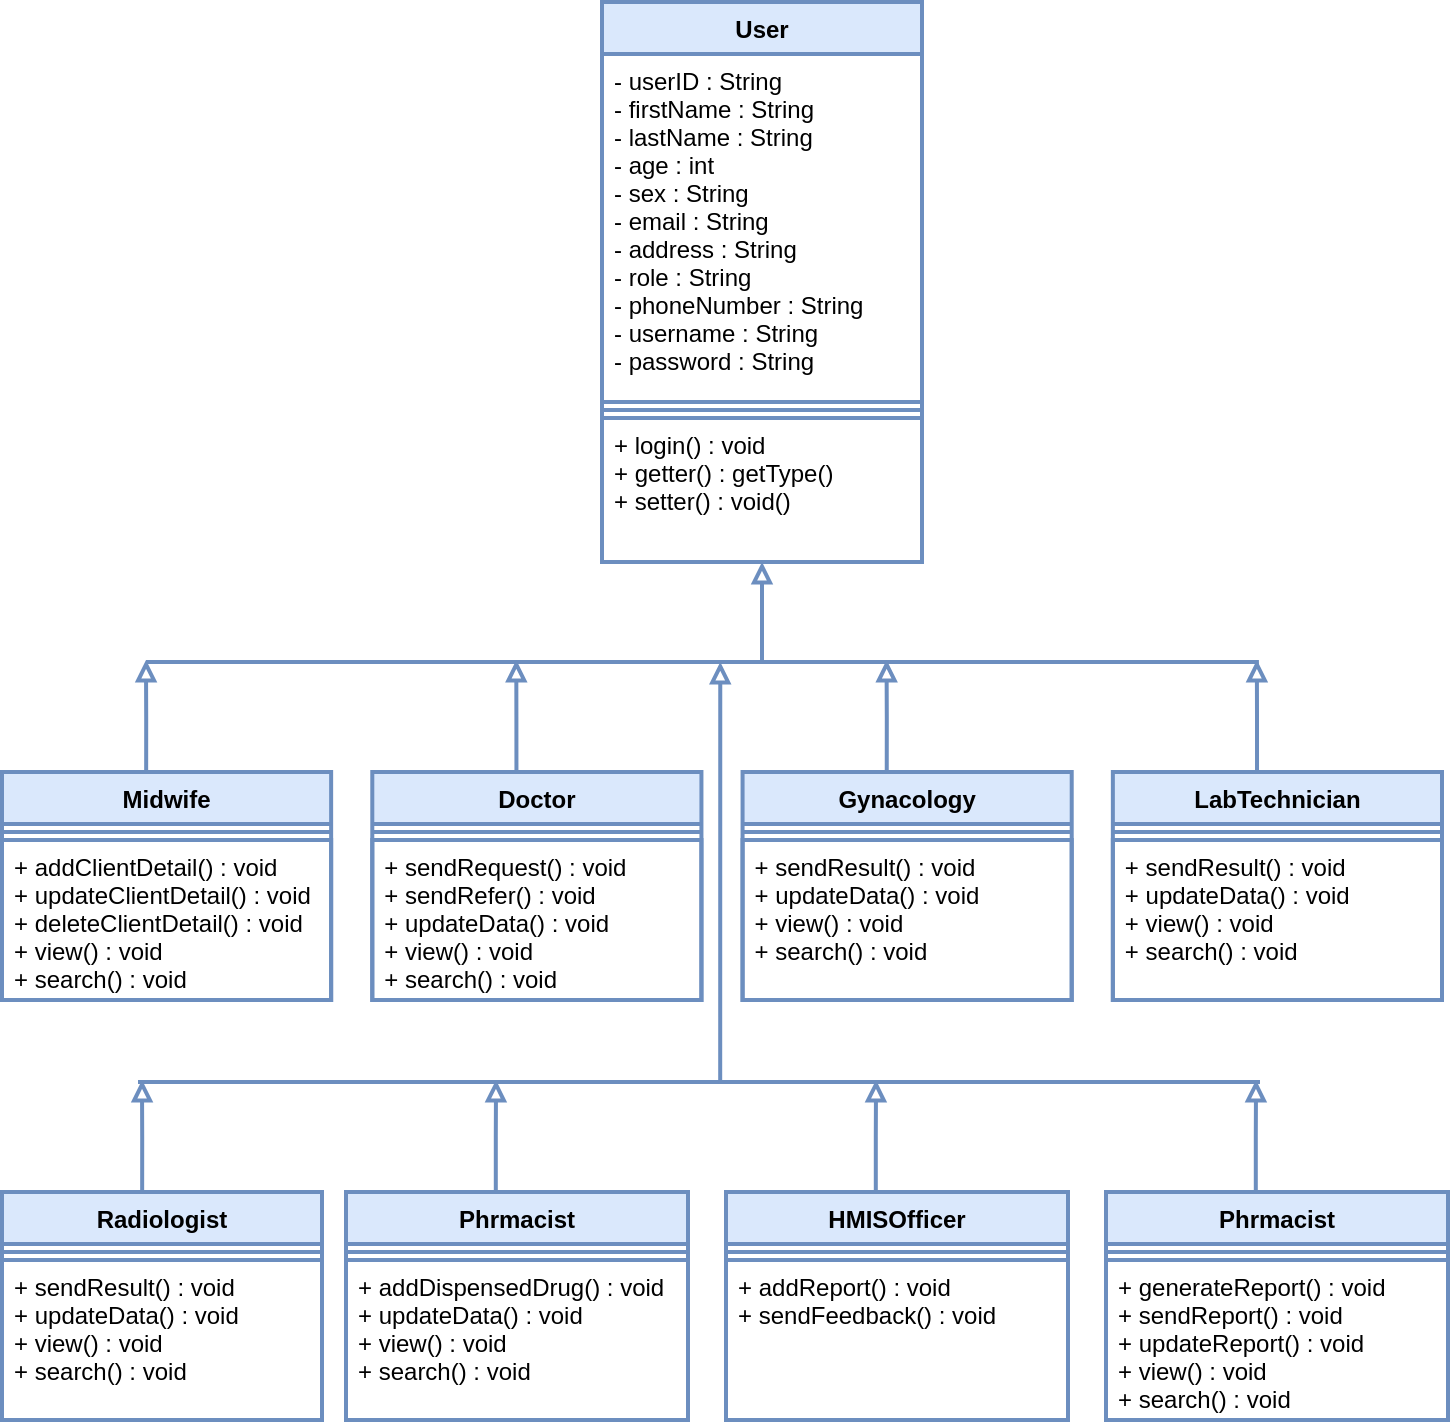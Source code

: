 <mxfile version="18.0.1" type="github">
  <diagram id="C5RBs43oDa-KdzZeNtuy" name="Page-1">
    <mxGraphModel dx="1085" dy="550" grid="0" gridSize="10" guides="1" tooltips="1" connect="1" arrows="1" fold="1" page="1" pageScale="1" pageWidth="827" pageHeight="1169" math="0" shadow="0">
      <root>
        <mxCell id="WIyWlLk6GJQsqaUBKTNV-0" />
        <mxCell id="WIyWlLk6GJQsqaUBKTNV-1" parent="WIyWlLk6GJQsqaUBKTNV-0" />
        <mxCell id="coV18CZ96dicYKJdgp45-4" value="User" style="swimlane;fontStyle=1;align=center;verticalAlign=top;childLayout=stackLayout;horizontal=1;startSize=26;horizontalStack=0;resizeParent=1;resizeParentMax=0;resizeLast=0;collapsible=1;marginBottom=0;strokeWidth=2;spacingTop=0;fontSize=12;strokeColor=#6c8ebf;fillColor=#dae8fc;" vertex="1" parent="WIyWlLk6GJQsqaUBKTNV-1">
          <mxGeometry x="340" y="225" width="160" height="280" as="geometry" />
        </mxCell>
        <mxCell id="coV18CZ96dicYKJdgp45-5" value="- userID : String&#xa;- firstName : String&#xa;- lastName : String&#xa;- age : int&#xa;- sex : String&#xa;- email : String&#xa;- address : String&#xa;- role : String&#xa;- phoneNumber : String&#xa;- username : String&#xa;- password : String" style="text;strokeColor=#6C8EBF;fillColor=none;align=left;verticalAlign=top;spacingLeft=4;spacingRight=4;overflow=hidden;rotatable=0;points=[[0,0.5],[1,0.5]];portConstraint=eastwest;strokeWidth=2;spacingTop=0;fontSize=12;" vertex="1" parent="coV18CZ96dicYKJdgp45-4">
          <mxGeometry y="26" width="160" height="174" as="geometry" />
        </mxCell>
        <mxCell id="coV18CZ96dicYKJdgp45-6" value="" style="line;strokeWidth=2;fillColor=none;align=left;verticalAlign=middle;spacingTop=0;spacingLeft=3;spacingRight=3;rotatable=0;labelPosition=right;points=[];portConstraint=eastwest;fontSize=12;strokeColor=#6C8EBF;" vertex="1" parent="coV18CZ96dicYKJdgp45-4">
          <mxGeometry y="200" width="160" height="8" as="geometry" />
        </mxCell>
        <mxCell id="coV18CZ96dicYKJdgp45-7" value="+ login() : void&#xa;+ getter() : getType()&#xa;+ setter() : void()&#xa;" style="text;strokeColor=#6C8EBF;fillColor=none;align=left;verticalAlign=top;spacingLeft=4;spacingRight=4;overflow=hidden;rotatable=0;points=[[0,0.5],[1,0.5]];portConstraint=eastwest;strokeWidth=2;spacingTop=0;fontSize=12;" vertex="1" parent="coV18CZ96dicYKJdgp45-4">
          <mxGeometry y="208" width="160" height="72" as="geometry" />
        </mxCell>
        <mxCell id="coV18CZ96dicYKJdgp45-27" style="edgeStyle=orthogonalEdgeStyle;rounded=0;orthogonalLoop=1;jettySize=auto;html=1;endArrow=block;endFill=0;strokeWidth=2;spacingTop=0;fontSize=12;strokeColor=#6C8EBF;" edge="1" parent="WIyWlLk6GJQsqaUBKTNV-1">
          <mxGeometry relative="1" as="geometry">
            <mxPoint x="422" y="555" as="sourcePoint" />
            <mxPoint x="420" y="505" as="targetPoint" />
            <Array as="points">
              <mxPoint x="422" y="555" />
            </Array>
          </mxGeometry>
        </mxCell>
        <mxCell id="coV18CZ96dicYKJdgp45-47" value="" style="group;strokeColor=none;" vertex="1" connectable="0" parent="WIyWlLk6GJQsqaUBKTNV-1">
          <mxGeometry x="40" y="551" width="720" height="173" as="geometry" />
        </mxCell>
        <mxCell id="coV18CZ96dicYKJdgp45-13" style="edgeStyle=orthogonalEdgeStyle;rounded=0;orthogonalLoop=1;jettySize=auto;html=1;endArrow=block;endFill=0;exitX=0.438;exitY=0.018;exitDx=0;exitDy=0;exitPerimeter=0;strokeWidth=2;spacingTop=0;fontSize=12;strokeColor=#6C8EBF;" edge="1" parent="coV18CZ96dicYKJdgp45-47" source="coV18CZ96dicYKJdgp45-9">
          <mxGeometry relative="1" as="geometry">
            <mxPoint x="72" y="54" as="sourcePoint" />
            <mxPoint x="72" y="3" as="targetPoint" />
            <Array as="points" />
          </mxGeometry>
        </mxCell>
        <mxCell id="coV18CZ96dicYKJdgp45-9" value="Midwife" style="swimlane;fontStyle=1;align=center;verticalAlign=top;childLayout=stackLayout;horizontal=1;startSize=26;horizontalStack=0;resizeParent=1;resizeParentMax=0;resizeLast=0;collapsible=1;marginBottom=0;strokeWidth=2;spacingTop=0;fontSize=12;strokeColor=#6c8ebf;fillColor=#dae8fc;" vertex="1" parent="coV18CZ96dicYKJdgp45-47">
          <mxGeometry y="59" width="164.571" height="114" as="geometry" />
        </mxCell>
        <mxCell id="coV18CZ96dicYKJdgp45-11" value="" style="line;strokeWidth=2;fillColor=none;align=left;verticalAlign=middle;spacingTop=0;spacingLeft=3;spacingRight=3;rotatable=0;labelPosition=right;points=[];portConstraint=eastwest;fontSize=12;strokeColor=#6C8EBF;" vertex="1" parent="coV18CZ96dicYKJdgp45-9">
          <mxGeometry y="26" width="164.571" height="8" as="geometry" />
        </mxCell>
        <mxCell id="coV18CZ96dicYKJdgp45-12" value="+ addClientDetail() : void&#xa;+ updateClientDetail() : void&#xa;+ deleteClientDetail() : void&#xa;+ view() : void&#xa;+ search() : void&#xa;" style="text;strokeColor=#6C8EBF;fillColor=none;align=left;verticalAlign=top;spacingLeft=4;spacingRight=4;overflow=hidden;rotatable=0;points=[[0,0.5],[1,0.5]];portConstraint=eastwest;strokeWidth=2;spacingTop=0;fontSize=12;" vertex="1" parent="coV18CZ96dicYKJdgp45-9">
          <mxGeometry y="34" width="164.571" height="80" as="geometry" />
        </mxCell>
        <mxCell id="coV18CZ96dicYKJdgp45-14" value="" style="line;strokeWidth=2;fillColor=none;align=left;verticalAlign=middle;spacingTop=0;spacingLeft=3;spacingRight=3;rotatable=0;labelPosition=right;points=[];portConstraint=eastwest;fontSize=12;strokeColor=#6C8EBF;" vertex="1" parent="coV18CZ96dicYKJdgp45-47">
          <mxGeometry x="72" width="556.457" height="8" as="geometry" />
        </mxCell>
        <mxCell id="coV18CZ96dicYKJdgp45-15" style="edgeStyle=orthogonalEdgeStyle;rounded=0;orthogonalLoop=1;jettySize=auto;html=1;endArrow=block;endFill=0;exitX=0.438;exitY=0.018;exitDx=0;exitDy=0;exitPerimeter=0;strokeWidth=2;spacingTop=0;fontSize=12;strokeColor=#6C8EBF;" edge="1" parent="coV18CZ96dicYKJdgp45-47" source="coV18CZ96dicYKJdgp45-16">
          <mxGeometry relative="1" as="geometry">
            <mxPoint x="257.143" y="54" as="sourcePoint" />
            <mxPoint x="257.143" y="3" as="targetPoint" />
            <Array as="points" />
          </mxGeometry>
        </mxCell>
        <mxCell id="coV18CZ96dicYKJdgp45-16" value="Doctor" style="swimlane;fontStyle=1;align=center;verticalAlign=top;childLayout=stackLayout;horizontal=1;startSize=26;horizontalStack=0;resizeParent=1;resizeParentMax=0;resizeLast=0;collapsible=1;marginBottom=0;strokeWidth=2;spacingTop=0;fontSize=12;strokeColor=#6c8ebf;fillColor=#dae8fc;" vertex="1" parent="coV18CZ96dicYKJdgp45-47">
          <mxGeometry x="185.143" y="59" width="164.571" height="114" as="geometry" />
        </mxCell>
        <mxCell id="coV18CZ96dicYKJdgp45-17" value="" style="line;strokeWidth=2;fillColor=none;align=left;verticalAlign=middle;spacingTop=0;spacingLeft=3;spacingRight=3;rotatable=0;labelPosition=right;points=[];portConstraint=eastwest;fontSize=12;strokeColor=#6C8EBF;" vertex="1" parent="coV18CZ96dicYKJdgp45-16">
          <mxGeometry y="26" width="164.571" height="8" as="geometry" />
        </mxCell>
        <mxCell id="coV18CZ96dicYKJdgp45-18" value="+ sendRequest() : void&#xa;+ sendRefer() : void&#xa;+ updateData() : void&#xa;+ view() : void&#xa;+ search() : void&#xa;" style="text;strokeColor=#6C8EBF;fillColor=none;align=left;verticalAlign=top;spacingLeft=4;spacingRight=4;overflow=hidden;rotatable=0;points=[[0,0.5],[1,0.5]];portConstraint=eastwest;strokeWidth=2;spacingTop=0;fontSize=12;" vertex="1" parent="coV18CZ96dicYKJdgp45-16">
          <mxGeometry y="34" width="164.571" height="80" as="geometry" />
        </mxCell>
        <mxCell id="coV18CZ96dicYKJdgp45-19" style="edgeStyle=orthogonalEdgeStyle;rounded=0;orthogonalLoop=1;jettySize=auto;html=1;endArrow=block;endFill=0;exitX=0.438;exitY=0.018;exitDx=0;exitDy=0;exitPerimeter=0;strokeWidth=2;spacingTop=0;fontSize=12;strokeColor=#6C8EBF;" edge="1" parent="coV18CZ96dicYKJdgp45-47" source="coV18CZ96dicYKJdgp45-20">
          <mxGeometry relative="1" as="geometry">
            <mxPoint x="442.286" y="54" as="sourcePoint" />
            <mxPoint x="442.286" y="3" as="targetPoint" />
            <Array as="points" />
          </mxGeometry>
        </mxCell>
        <mxCell id="coV18CZ96dicYKJdgp45-20" value="Gynacology" style="swimlane;fontStyle=1;align=center;verticalAlign=top;childLayout=stackLayout;horizontal=1;startSize=26;horizontalStack=0;resizeParent=1;resizeParentMax=0;resizeLast=0;collapsible=1;marginBottom=0;strokeWidth=2;spacingTop=0;fontSize=12;strokeColor=#6c8ebf;fillColor=#dae8fc;" vertex="1" parent="coV18CZ96dicYKJdgp45-47">
          <mxGeometry x="370.286" y="59" width="164.571" height="114" as="geometry" />
        </mxCell>
        <mxCell id="coV18CZ96dicYKJdgp45-21" value="" style="line;strokeWidth=2;fillColor=none;align=left;verticalAlign=middle;spacingTop=0;spacingLeft=3;spacingRight=3;rotatable=0;labelPosition=right;points=[];portConstraint=eastwest;fontSize=12;strokeColor=#6C8EBF;" vertex="1" parent="coV18CZ96dicYKJdgp45-20">
          <mxGeometry y="26" width="164.571" height="8" as="geometry" />
        </mxCell>
        <mxCell id="coV18CZ96dicYKJdgp45-22" value="+ sendResult() : void&#xa;+ updateData() : void&#xa;+ view() : void&#xa;+ search() : void" style="text;strokeColor=#6C8EBF;fillColor=none;align=left;verticalAlign=top;spacingLeft=4;spacingRight=4;overflow=hidden;rotatable=0;points=[[0,0.5],[1,0.5]];portConstraint=eastwest;strokeWidth=2;spacingTop=0;fontSize=12;" vertex="1" parent="coV18CZ96dicYKJdgp45-20">
          <mxGeometry y="34" width="164.571" height="80" as="geometry" />
        </mxCell>
        <mxCell id="coV18CZ96dicYKJdgp45-23" style="edgeStyle=orthogonalEdgeStyle;rounded=0;orthogonalLoop=1;jettySize=auto;html=1;endArrow=block;endFill=0;exitX=0.438;exitY=0.018;exitDx=0;exitDy=0;exitPerimeter=0;strokeWidth=2;spacingTop=0;fontSize=12;strokeColor=#6C8EBF;" edge="1" parent="coV18CZ96dicYKJdgp45-47" source="coV18CZ96dicYKJdgp45-24">
          <mxGeometry relative="1" as="geometry">
            <mxPoint x="627.429" y="54" as="sourcePoint" />
            <mxPoint x="627.429" y="3" as="targetPoint" />
            <Array as="points" />
          </mxGeometry>
        </mxCell>
        <mxCell id="coV18CZ96dicYKJdgp45-24" value="LabTechnician" style="swimlane;fontStyle=1;align=center;verticalAlign=top;childLayout=stackLayout;horizontal=1;startSize=26;horizontalStack=0;resizeParent=1;resizeParentMax=0;resizeLast=0;collapsible=1;marginBottom=0;strokeWidth=2;spacingTop=0;fontSize=12;strokeColor=#6c8ebf;fillColor=#dae8fc;" vertex="1" parent="coV18CZ96dicYKJdgp45-47">
          <mxGeometry x="555.429" y="59" width="164.571" height="114" as="geometry" />
        </mxCell>
        <mxCell id="coV18CZ96dicYKJdgp45-25" value="" style="line;strokeWidth=2;fillColor=none;align=left;verticalAlign=middle;spacingTop=0;spacingLeft=3;spacingRight=3;rotatable=0;labelPosition=right;points=[];portConstraint=eastwest;fontSize=12;strokeColor=#6C8EBF;" vertex="1" parent="coV18CZ96dicYKJdgp45-24">
          <mxGeometry y="26" width="164.571" height="8" as="geometry" />
        </mxCell>
        <mxCell id="coV18CZ96dicYKJdgp45-26" value="+ sendResult() : void&#xa;+ updateData() : void&#xa;+ view() : void&#xa;+ search() : void" style="text;strokeColor=#6C8EBF;fillColor=none;align=left;verticalAlign=top;spacingLeft=4;spacingRight=4;overflow=hidden;rotatable=0;points=[[0,0.5],[1,0.5]];portConstraint=eastwest;strokeWidth=2;spacingTop=0;fontSize=12;" vertex="1" parent="coV18CZ96dicYKJdgp45-24">
          <mxGeometry y="34" width="164.571" height="80" as="geometry" />
        </mxCell>
        <mxCell id="coV18CZ96dicYKJdgp45-48" value="" style="group;strokeColor=none;" vertex="1" connectable="0" parent="WIyWlLk6GJQsqaUBKTNV-1">
          <mxGeometry x="40" y="761" width="723" height="173" as="geometry" />
        </mxCell>
        <mxCell id="coV18CZ96dicYKJdgp45-28" style="edgeStyle=orthogonalEdgeStyle;rounded=0;orthogonalLoop=1;jettySize=auto;html=1;endArrow=block;endFill=0;exitX=0.438;exitY=0.018;exitDx=0;exitDy=0;exitPerimeter=0;strokeWidth=2;spacingTop=0;fontSize=12;strokeColor=#6C8EBF;" edge="1" parent="coV18CZ96dicYKJdgp45-48" source="coV18CZ96dicYKJdgp45-29">
          <mxGeometry relative="1" as="geometry">
            <mxPoint x="70" y="54" as="sourcePoint" />
            <mxPoint x="70" y="3" as="targetPoint" />
            <Array as="points" />
          </mxGeometry>
        </mxCell>
        <mxCell id="coV18CZ96dicYKJdgp45-29" value="Radiologist" style="swimlane;fontStyle=1;align=center;verticalAlign=top;childLayout=stackLayout;horizontal=1;startSize=26;horizontalStack=0;resizeParent=1;resizeParentMax=0;resizeLast=0;collapsible=1;marginBottom=0;strokeWidth=2;spacingTop=0;fontSize=12;strokeColor=#6c8ebf;fillColor=#dae8fc;" vertex="1" parent="coV18CZ96dicYKJdgp45-48">
          <mxGeometry y="59" width="160" height="114" as="geometry" />
        </mxCell>
        <mxCell id="coV18CZ96dicYKJdgp45-30" value="" style="line;strokeWidth=2;fillColor=none;align=left;verticalAlign=middle;spacingTop=0;spacingLeft=3;spacingRight=3;rotatable=0;labelPosition=right;points=[];portConstraint=eastwest;fontSize=12;strokeColor=#6C8EBF;" vertex="1" parent="coV18CZ96dicYKJdgp45-29">
          <mxGeometry y="26" width="160" height="8" as="geometry" />
        </mxCell>
        <mxCell id="coV18CZ96dicYKJdgp45-31" value="+ sendResult() : void&#xa;+ updateData() : void&#xa;+ view() : void&#xa;+ search() : void" style="text;strokeColor=#6C8EBF;fillColor=none;align=left;verticalAlign=top;spacingLeft=4;spacingRight=4;overflow=hidden;rotatable=0;points=[[0,0.5],[1,0.5]];portConstraint=eastwest;strokeWidth=2;spacingTop=0;fontSize=12;" vertex="1" parent="coV18CZ96dicYKJdgp45-29">
          <mxGeometry y="34" width="160" height="80" as="geometry" />
        </mxCell>
        <mxCell id="coV18CZ96dicYKJdgp45-34" style="edgeStyle=orthogonalEdgeStyle;rounded=0;orthogonalLoop=1;jettySize=auto;html=1;endArrow=block;endFill=0;exitX=0.438;exitY=0.018;exitDx=0;exitDy=0;exitPerimeter=0;strokeWidth=2;spacingTop=0;fontSize=12;strokeColor=#6C8EBF;" edge="1" parent="coV18CZ96dicYKJdgp45-48" source="coV18CZ96dicYKJdgp45-35">
          <mxGeometry relative="1" as="geometry">
            <mxPoint x="247" y="54" as="sourcePoint" />
            <mxPoint x="247" y="3" as="targetPoint" />
            <Array as="points" />
          </mxGeometry>
        </mxCell>
        <mxCell id="coV18CZ96dicYKJdgp45-35" value="Phrmacist" style="swimlane;fontStyle=1;align=center;verticalAlign=top;childLayout=stackLayout;horizontal=1;startSize=26;horizontalStack=0;resizeParent=1;resizeParentMax=0;resizeLast=0;collapsible=1;marginBottom=0;strokeWidth=2;spacingTop=0;fontSize=12;strokeColor=#6c8ebf;fillColor=#dae8fc;" vertex="1" parent="coV18CZ96dicYKJdgp45-48">
          <mxGeometry x="172" y="59" width="171" height="114" as="geometry" />
        </mxCell>
        <mxCell id="coV18CZ96dicYKJdgp45-36" value="" style="line;strokeWidth=2;fillColor=none;align=left;verticalAlign=middle;spacingTop=0;spacingLeft=3;spacingRight=3;rotatable=0;labelPosition=right;points=[];portConstraint=eastwest;fontSize=12;strokeColor=#6C8EBF;" vertex="1" parent="coV18CZ96dicYKJdgp45-35">
          <mxGeometry y="26" width="171" height="8" as="geometry" />
        </mxCell>
        <mxCell id="coV18CZ96dicYKJdgp45-37" value="+ addDispensedDrug() : void&#xa;+ updateData() : void&#xa;+ view() : void&#xa;+ search() : void&#xa;" style="text;strokeColor=#6C8EBF;fillColor=none;align=left;verticalAlign=top;spacingLeft=4;spacingRight=4;overflow=hidden;rotatable=0;points=[[0,0.5],[1,0.5]];portConstraint=eastwest;strokeWidth=2;spacingTop=0;fontSize=12;" vertex="1" parent="coV18CZ96dicYKJdgp45-35">
          <mxGeometry y="34" width="171" height="80" as="geometry" />
        </mxCell>
        <mxCell id="coV18CZ96dicYKJdgp45-38" style="edgeStyle=orthogonalEdgeStyle;rounded=0;orthogonalLoop=1;jettySize=auto;html=1;endArrow=block;endFill=0;exitX=0.438;exitY=0.018;exitDx=0;exitDy=0;exitPerimeter=0;strokeWidth=2;spacingTop=0;fontSize=12;strokeColor=#6C8EBF;" edge="1" parent="coV18CZ96dicYKJdgp45-48" source="coV18CZ96dicYKJdgp45-39">
          <mxGeometry relative="1" as="geometry">
            <mxPoint x="437" y="54" as="sourcePoint" />
            <mxPoint x="437" y="3" as="targetPoint" />
            <Array as="points" />
          </mxGeometry>
        </mxCell>
        <mxCell id="coV18CZ96dicYKJdgp45-39" value="HMISOfficer" style="swimlane;fontStyle=1;align=center;verticalAlign=top;childLayout=stackLayout;horizontal=1;startSize=26;horizontalStack=0;resizeParent=1;resizeParentMax=0;resizeLast=0;collapsible=1;marginBottom=0;strokeWidth=2;spacingTop=0;fontSize=12;strokeColor=#6c8ebf;fillColor=#dae8fc;" vertex="1" parent="coV18CZ96dicYKJdgp45-48">
          <mxGeometry x="362" y="59" width="171" height="114" as="geometry" />
        </mxCell>
        <mxCell id="coV18CZ96dicYKJdgp45-40" value="" style="line;strokeWidth=2;fillColor=none;align=left;verticalAlign=middle;spacingTop=0;spacingLeft=3;spacingRight=3;rotatable=0;labelPosition=right;points=[];portConstraint=eastwest;fontSize=12;strokeColor=#6C8EBF;" vertex="1" parent="coV18CZ96dicYKJdgp45-39">
          <mxGeometry y="26" width="171" height="8" as="geometry" />
        </mxCell>
        <mxCell id="coV18CZ96dicYKJdgp45-41" value="+ addReport() : void&#xa;+ sendFeedback() : void" style="text;strokeColor=#6C8EBF;fillColor=none;align=left;verticalAlign=top;spacingLeft=4;spacingRight=4;overflow=hidden;rotatable=0;points=[[0,0.5],[1,0.5]];portConstraint=eastwest;strokeWidth=2;spacingTop=0;fontSize=12;" vertex="1" parent="coV18CZ96dicYKJdgp45-39">
          <mxGeometry y="34" width="171" height="80" as="geometry" />
        </mxCell>
        <mxCell id="coV18CZ96dicYKJdgp45-42" style="edgeStyle=orthogonalEdgeStyle;rounded=0;orthogonalLoop=1;jettySize=auto;html=1;endArrow=block;endFill=0;exitX=0.438;exitY=0.018;exitDx=0;exitDy=0;exitPerimeter=0;strokeWidth=2;spacingTop=0;fontSize=12;strokeColor=#6C8EBF;" edge="1" parent="coV18CZ96dicYKJdgp45-48" source="coV18CZ96dicYKJdgp45-43">
          <mxGeometry relative="1" as="geometry">
            <mxPoint x="627" y="54" as="sourcePoint" />
            <mxPoint x="627" y="3" as="targetPoint" />
            <Array as="points" />
          </mxGeometry>
        </mxCell>
        <mxCell id="coV18CZ96dicYKJdgp45-43" value="Phrmacist" style="swimlane;fontStyle=1;align=center;verticalAlign=top;childLayout=stackLayout;horizontal=1;startSize=26;horizontalStack=0;resizeParent=1;resizeParentMax=0;resizeLast=0;collapsible=1;marginBottom=0;strokeWidth=2;spacingTop=0;fontSize=12;strokeColor=#6c8ebf;fillColor=#dae8fc;" vertex="1" parent="coV18CZ96dicYKJdgp45-48">
          <mxGeometry x="552" y="59" width="171" height="114" as="geometry" />
        </mxCell>
        <mxCell id="coV18CZ96dicYKJdgp45-44" value="" style="line;strokeWidth=2;fillColor=none;align=left;verticalAlign=middle;spacingTop=0;spacingLeft=3;spacingRight=3;rotatable=0;labelPosition=right;points=[];portConstraint=eastwest;fontSize=12;strokeColor=#6C8EBF;" vertex="1" parent="coV18CZ96dicYKJdgp45-43">
          <mxGeometry y="26" width="171" height="8" as="geometry" />
        </mxCell>
        <mxCell id="coV18CZ96dicYKJdgp45-45" value="+ generateReport() : void&#xa;+ sendReport() : void&#xa;+ updateReport() : void&#xa;+ view() : void&#xa;+ search() : void&#xa;" style="text;strokeColor=#6C8EBF;fillColor=none;align=left;verticalAlign=top;spacingLeft=4;spacingRight=4;overflow=hidden;rotatable=0;points=[[0,0.5],[1,0.5]];portConstraint=eastwest;strokeWidth=2;spacingTop=0;fontSize=12;" vertex="1" parent="coV18CZ96dicYKJdgp45-43">
          <mxGeometry y="34" width="171" height="80" as="geometry" />
        </mxCell>
        <mxCell id="coV18CZ96dicYKJdgp45-46" value="" style="line;strokeWidth=2;fillColor=none;align=left;verticalAlign=middle;spacingTop=0;spacingLeft=3;spacingRight=3;rotatable=0;labelPosition=right;points=[];portConstraint=eastwest;fontSize=12;strokeColor=#6C8EBF;" vertex="1" parent="coV18CZ96dicYKJdgp45-48">
          <mxGeometry x="68" width="561" height="8" as="geometry" />
        </mxCell>
        <mxCell id="coV18CZ96dicYKJdgp45-49" style="edgeStyle=orthogonalEdgeStyle;rounded=0;orthogonalLoop=1;jettySize=auto;html=1;endArrow=block;endFill=0;strokeWidth=2;spacingTop=0;fontSize=12;entryX=0.516;entryY=0.5;entryDx=0;entryDy=0;entryPerimeter=0;strokeColor=#6C8EBF;" edge="1" parent="WIyWlLk6GJQsqaUBKTNV-1" target="coV18CZ96dicYKJdgp45-14">
          <mxGeometry relative="1" as="geometry">
            <mxPoint x="402" y="765" as="sourcePoint" />
            <mxPoint x="400" y="715" as="targetPoint" />
            <Array as="points">
              <mxPoint x="399" y="765" />
            </Array>
          </mxGeometry>
        </mxCell>
      </root>
    </mxGraphModel>
  </diagram>
</mxfile>
